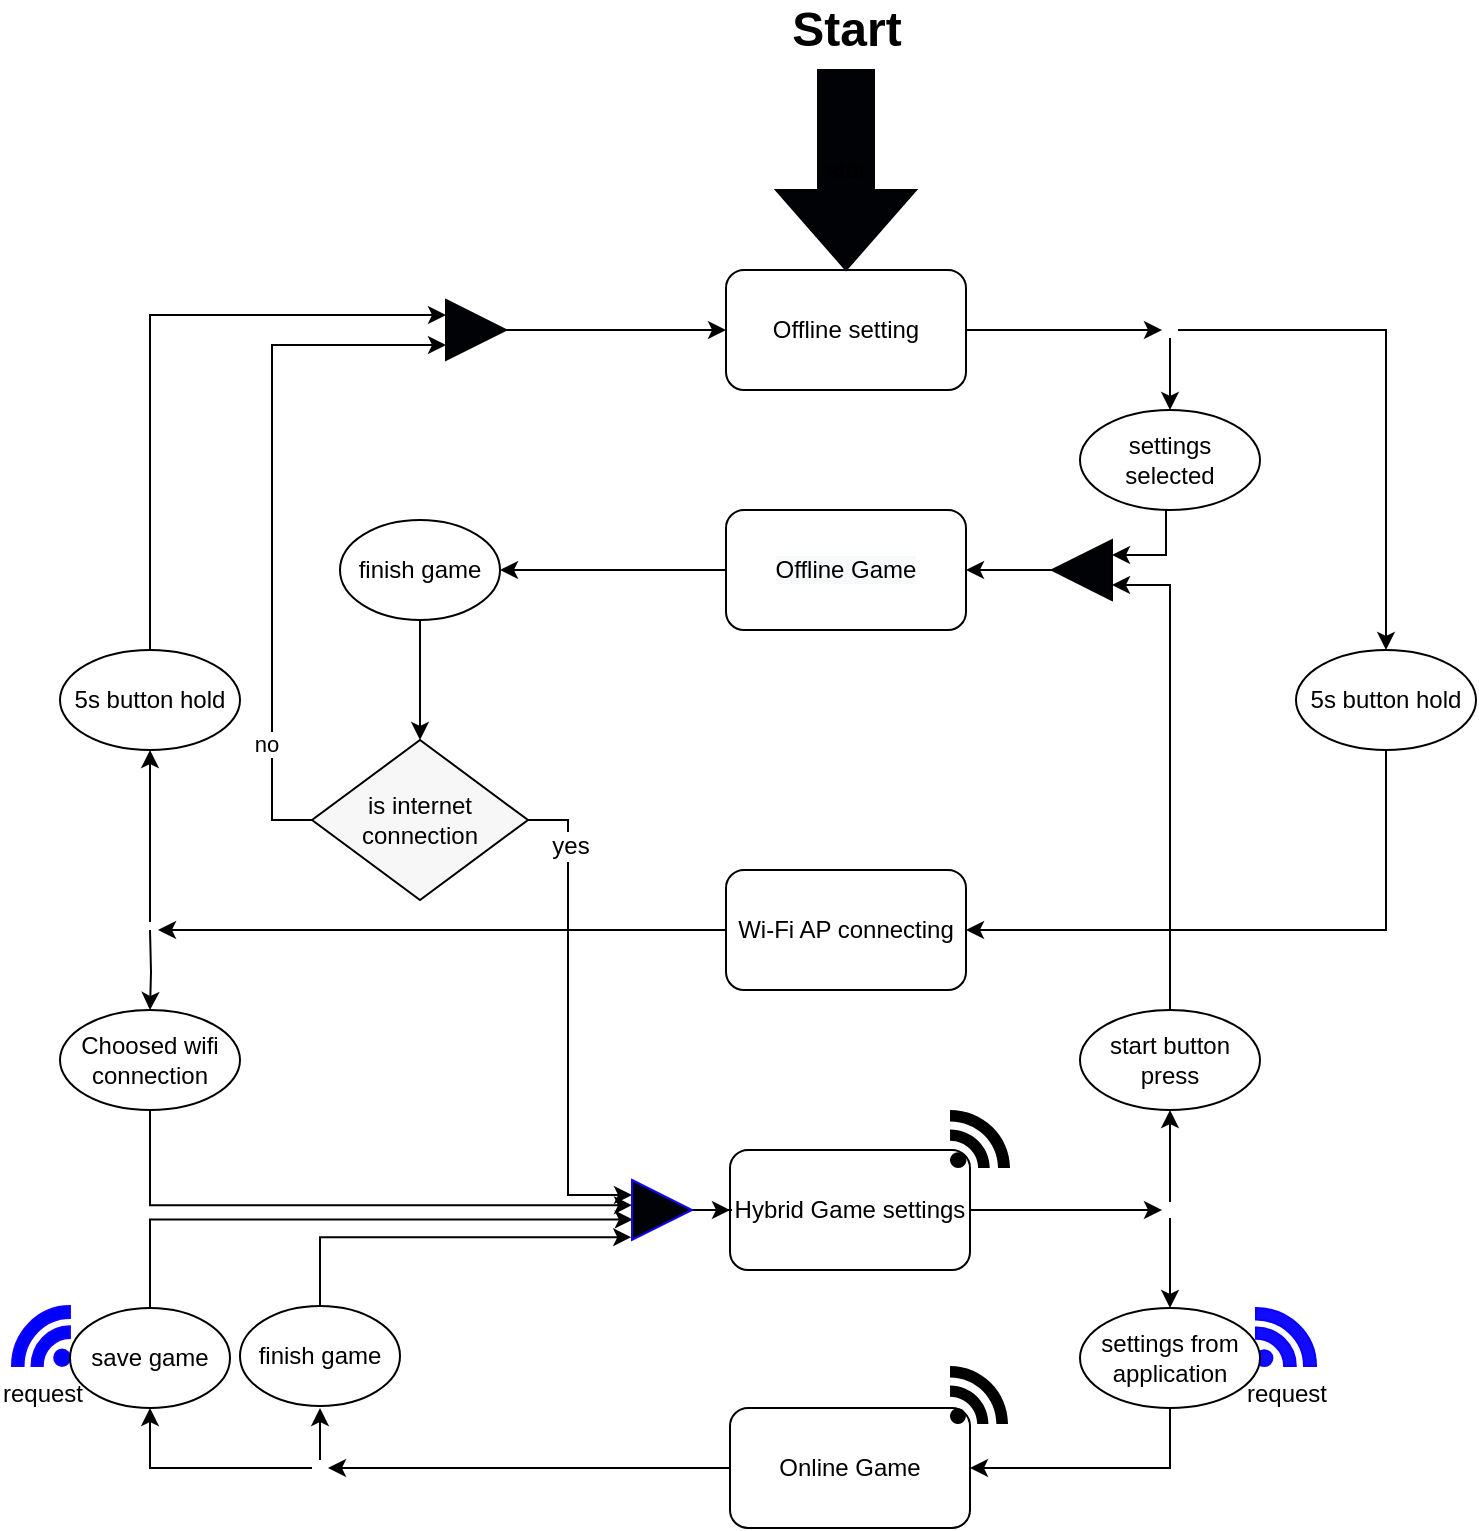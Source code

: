 <mxfile version="16.2.7" type="device"><diagram id="BYf9Y1sQDriV4u_snDeD" name="Page-1"><mxGraphModel dx="1102" dy="586" grid="1" gridSize="10" guides="1" tooltips="1" connect="1" arrows="1" fold="1" page="1" pageScale="1" pageWidth="850" pageHeight="1100" math="0" shadow="0"><root><mxCell id="0"/><mxCell id="1" parent="0"/><mxCell id="45RdNaAn-g7j3MA_Pv49-87" style="edgeStyle=orthogonalEdgeStyle;rounded=0;orthogonalLoop=1;jettySize=auto;html=1;exitX=1;exitY=0.5;exitDx=0;exitDy=0;entryX=0;entryY=0.5;entryDx=0;entryDy=0;strokeColor=#000000;fillColor=#050505;" parent="1" source="45RdNaAn-g7j3MA_Pv49-2" target="45RdNaAn-g7j3MA_Pv49-85" edge="1"><mxGeometry relative="1" as="geometry"/></mxCell><mxCell id="45RdNaAn-g7j3MA_Pv49-2" value="Offline setting" style="rounded=1;whiteSpace=wrap;html=1;" parent="1" vertex="1"><mxGeometry x="437" y="200" width="120" height="60" as="geometry"/></mxCell><mxCell id="_1vCdJGecR3jUofQFv4s-4" style="edgeStyle=orthogonalEdgeStyle;rounded=0;orthogonalLoop=1;jettySize=auto;html=1;exitX=0;exitY=0.5;exitDx=0;exitDy=0;entryX=1;entryY=0.5;entryDx=0;entryDy=0;" edge="1" parent="1" source="45RdNaAn-g7j3MA_Pv49-3" target="45RdNaAn-g7j3MA_Pv49-19"><mxGeometry relative="1" as="geometry"/></mxCell><mxCell id="45RdNaAn-g7j3MA_Pv49-3" value="&lt;span style=&quot;color: rgb(0, 0, 0); font-family: helvetica; font-size: 12px; font-style: normal; font-weight: 400; letter-spacing: normal; text-align: center; text-indent: 0px; text-transform: none; word-spacing: 0px; background-color: rgb(248, 249, 250); display: inline; float: none;&quot;&gt;Offline Game&lt;/span&gt;" style="rounded=1;whiteSpace=wrap;html=1;" parent="1" vertex="1"><mxGeometry x="437" y="320" width="120" height="60" as="geometry"/></mxCell><mxCell id="45RdNaAn-g7j3MA_Pv49-80" style="edgeStyle=orthogonalEdgeStyle;rounded=0;orthogonalLoop=1;jettySize=auto;html=1;exitX=0;exitY=0.5;exitDx=0;exitDy=0;strokeColor=#000000;fillColor=#050505;entryX=1;entryY=0.5;entryDx=0;entryDy=0;" parent="1" source="45RdNaAn-g7j3MA_Pv49-6" target="45RdNaAn-g7j3MA_Pv49-82" edge="1"><mxGeometry relative="1" as="geometry"><mxPoint x="205" y="530" as="targetPoint"/></mxGeometry></mxCell><mxCell id="45RdNaAn-g7j3MA_Pv49-6" value="Wi-Fi AP connecting" style="rounded=1;whiteSpace=wrap;html=1;" parent="1" vertex="1"><mxGeometry x="437" y="500" width="120" height="60" as="geometry"/></mxCell><mxCell id="45RdNaAn-g7j3MA_Pv49-103" style="edgeStyle=orthogonalEdgeStyle;rounded=0;orthogonalLoop=1;jettySize=auto;html=1;entryX=0;entryY=0.5;entryDx=0;entryDy=0;strokeColor=#000000;fillColor=#050505;" parent="1" source="45RdNaAn-g7j3MA_Pv49-7" target="45RdNaAn-g7j3MA_Pv49-102" edge="1"><mxGeometry relative="1" as="geometry"/></mxCell><mxCell id="45RdNaAn-g7j3MA_Pv49-7" value="Hybrid Game settings" style="rounded=1;whiteSpace=wrap;html=1;" parent="1" vertex="1"><mxGeometry x="439" y="640" width="120" height="60" as="geometry"/></mxCell><mxCell id="45RdNaAn-g7j3MA_Pv49-99" style="edgeStyle=orthogonalEdgeStyle;rounded=0;orthogonalLoop=1;jettySize=auto;html=1;exitX=0;exitY=0.5;exitDx=0;exitDy=0;strokeColor=#000000;fillColor=#050505;" parent="1" source="45RdNaAn-g7j3MA_Pv49-8" target="45RdNaAn-g7j3MA_Pv49-97" edge="1"><mxGeometry relative="1" as="geometry"/></mxCell><mxCell id="45RdNaAn-g7j3MA_Pv49-8" value="Online Game" style="rounded=1;whiteSpace=wrap;html=1;" parent="1" vertex="1"><mxGeometry x="439" y="769" width="120" height="60" as="geometry"/></mxCell><mxCell id="45RdNaAn-g7j3MA_Pv49-29" style="edgeStyle=orthogonalEdgeStyle;rounded=0;orthogonalLoop=1;jettySize=auto;html=1;exitX=0.5;exitY=1;exitDx=0;exitDy=0;entryX=1;entryY=0.5;entryDx=0;entryDy=0;" parent="1" source="45RdNaAn-g7j3MA_Pv49-12" target="45RdNaAn-g7j3MA_Pv49-6" edge="1"><mxGeometry relative="1" as="geometry"/></mxCell><mxCell id="45RdNaAn-g7j3MA_Pv49-12" value="5s button hold" style="ellipse;whiteSpace=wrap;html=1;" parent="1" vertex="1"><mxGeometry x="722" y="390" width="90" height="50" as="geometry"/></mxCell><mxCell id="_1vCdJGecR3jUofQFv4s-7" style="edgeStyle=orthogonalEdgeStyle;rounded=0;orthogonalLoop=1;jettySize=auto;html=1;exitX=0.5;exitY=1;exitDx=0;exitDy=0;entryX=0;entryY=0.75;entryDx=0;entryDy=0;" edge="1" parent="1" source="45RdNaAn-g7j3MA_Pv49-16" target="_1vCdJGecR3jUofQFv4s-6"><mxGeometry relative="1" as="geometry"><Array as="points"><mxPoint x="657" y="343"/></Array></mxGeometry></mxCell><mxCell id="45RdNaAn-g7j3MA_Pv49-16" value="settings selected" style="ellipse;whiteSpace=wrap;html=1;" parent="1" vertex="1"><mxGeometry x="614" y="270" width="90" height="50" as="geometry"/></mxCell><mxCell id="_1vCdJGecR3jUofQFv4s-5" style="edgeStyle=orthogonalEdgeStyle;rounded=0;orthogonalLoop=1;jettySize=auto;html=1;entryX=0.5;entryY=0;entryDx=0;entryDy=0;" edge="1" parent="1" source="45RdNaAn-g7j3MA_Pv49-19" target="45RdNaAn-g7j3MA_Pv49-112"><mxGeometry relative="1" as="geometry"/></mxCell><mxCell id="45RdNaAn-g7j3MA_Pv49-19" value="finish game" style="ellipse;whiteSpace=wrap;html=1;" parent="1" vertex="1"><mxGeometry x="244" y="325" width="80" height="50" as="geometry"/></mxCell><mxCell id="45RdNaAn-g7j3MA_Pv49-95" style="edgeStyle=orthogonalEdgeStyle;rounded=0;orthogonalLoop=1;jettySize=auto;html=1;entryX=0;entryY=0.42;entryDx=0;entryDy=0;strokeColor=#000000;fillColor=#050505;exitX=0.5;exitY=1;exitDx=0;exitDy=0;entryPerimeter=0;" parent="1" source="45RdNaAn-g7j3MA_Pv49-24" target="45RdNaAn-g7j3MA_Pv49-90" edge="1"><mxGeometry relative="1" as="geometry"/></mxCell><mxCell id="45RdNaAn-g7j3MA_Pv49-24" value="Choosed wifi connection" style="ellipse;whiteSpace=wrap;html=1;" parent="1" vertex="1"><mxGeometry x="104" y="570" width="90" height="50" as="geometry"/></mxCell><mxCell id="45RdNaAn-g7j3MA_Pv49-63" style="edgeStyle=orthogonalEdgeStyle;rounded=0;orthogonalLoop=1;jettySize=auto;html=1;exitX=0.5;exitY=0;exitDx=0;exitDy=0;entryX=0;entryY=0.25;entryDx=0;entryDy=0;strokeColor=#000000;fillColor=#050505;" parent="1" source="45RdNaAn-g7j3MA_Pv49-27" target="45RdNaAn-g7j3MA_Pv49-60" edge="1"><mxGeometry relative="1" as="geometry"/></mxCell><mxCell id="45RdNaAn-g7j3MA_Pv49-27" value="5s button hold" style="ellipse;whiteSpace=wrap;html=1;" parent="1" vertex="1"><mxGeometry x="104" y="390" width="90" height="50" as="geometry"/></mxCell><mxCell id="_1vCdJGecR3jUofQFv4s-9" style="edgeStyle=orthogonalEdgeStyle;rounded=0;orthogonalLoop=1;jettySize=auto;html=1;entryX=0;entryY=0.25;entryDx=0;entryDy=0;" edge="1" parent="1" source="45RdNaAn-g7j3MA_Pv49-35" target="_1vCdJGecR3jUofQFv4s-6"><mxGeometry relative="1" as="geometry"/></mxCell><mxCell id="45RdNaAn-g7j3MA_Pv49-35" value="start button press" style="ellipse;whiteSpace=wrap;html=1;" parent="1" vertex="1"><mxGeometry x="614" y="570" width="90" height="50" as="geometry"/></mxCell><mxCell id="45RdNaAn-g7j3MA_Pv49-39" value="" style="shape=mxgraph.signs.tech.rss;html=1;pointerEvents=1;fillColor=#000000;strokeColor=none;verticalLabelPosition=bottom;verticalAlign=top;align=center;sketch=0;" parent="1" vertex="1"><mxGeometry x="549" y="748" width="29" height="29" as="geometry"/></mxCell><mxCell id="45RdNaAn-g7j3MA_Pv49-40" value="" style="shape=mxgraph.signs.tech.rss;html=1;pointerEvents=1;fillColor=#000000;strokeColor=none;verticalLabelPosition=bottom;verticalAlign=top;align=center;sketch=0;" parent="1" vertex="1"><mxGeometry x="549" y="620" width="30" height="29" as="geometry"/></mxCell><mxCell id="45RdNaAn-g7j3MA_Pv49-42" value="request&lt;br&gt;" style="shape=mxgraph.signs.tech.rss;html=1;pointerEvents=1;fillColor=#120AFF;strokeColor=#0800FF;verticalLabelPosition=bottom;verticalAlign=top;align=center;sketch=0;" parent="1" vertex="1"><mxGeometry x="702" y="719" width="30" height="29" as="geometry"/></mxCell><mxCell id="45RdNaAn-g7j3MA_Pv49-43" value="request" style="shape=mxgraph.signs.tech.rss;html=1;pointerEvents=1;fillColor=#0000FF;strokeColor=#1100FF;verticalLabelPosition=bottom;verticalAlign=top;align=center;sketch=0;direction=north;" parent="1" vertex="1"><mxGeometry x="80" y="718" width="29" height="30" as="geometry"/></mxCell><mxCell id="45RdNaAn-g7j3MA_Pv49-48" style="edgeStyle=orthogonalEdgeStyle;rounded=0;orthogonalLoop=1;jettySize=auto;html=1;exitX=0.5;exitY=1;exitDx=0;exitDy=0;strokeColor=#000000;entryX=1;entryY=0.5;entryDx=0;entryDy=0;fillColor=#050505;" parent="1" source="45RdNaAn-g7j3MA_Pv49-46" target="45RdNaAn-g7j3MA_Pv49-8" edge="1"><mxGeometry relative="1" as="geometry"/></mxCell><mxCell id="45RdNaAn-g7j3MA_Pv49-46" value="settings from application" style="ellipse;whiteSpace=wrap;html=1;" parent="1" vertex="1"><mxGeometry x="614" y="719" width="90" height="50" as="geometry"/></mxCell><mxCell id="45RdNaAn-g7j3MA_Pv49-93" style="edgeStyle=orthogonalEdgeStyle;rounded=0;orthogonalLoop=1;jettySize=auto;html=1;exitX=0.5;exitY=0;exitDx=0;exitDy=0;entryX=-0.013;entryY=0.953;entryDx=0;entryDy=0;strokeColor=#000000;fillColor=#050505;entryPerimeter=0;" parent="1" source="45RdNaAn-g7j3MA_Pv49-49" target="45RdNaAn-g7j3MA_Pv49-90" edge="1"><mxGeometry relative="1" as="geometry"/></mxCell><mxCell id="45RdNaAn-g7j3MA_Pv49-49" value="finish game" style="ellipse;whiteSpace=wrap;html=1;" parent="1" vertex="1"><mxGeometry x="194" y="718" width="80" height="50" as="geometry"/></mxCell><mxCell id="45RdNaAn-g7j3MA_Pv49-94" style="edgeStyle=orthogonalEdgeStyle;rounded=0;orthogonalLoop=1;jettySize=auto;html=1;exitX=0.5;exitY=0;exitDx=0;exitDy=0;entryX=0.013;entryY=0.66;entryDx=0;entryDy=0;strokeColor=#000000;fillColor=#050505;entryPerimeter=0;" parent="1" source="45RdNaAn-g7j3MA_Pv49-53" target="45RdNaAn-g7j3MA_Pv49-90" edge="1"><mxGeometry relative="1" as="geometry"/></mxCell><mxCell id="45RdNaAn-g7j3MA_Pv49-53" value="save game" style="ellipse;whiteSpace=wrap;html=1;" parent="1" vertex="1"><mxGeometry x="109" y="719" width="80" height="50" as="geometry"/></mxCell><mxCell id="45RdNaAn-g7j3MA_Pv49-67" style="edgeStyle=orthogonalEdgeStyle;rounded=0;orthogonalLoop=1;jettySize=auto;html=1;exitX=1;exitY=0.5;exitDx=0;exitDy=0;strokeColor=#000000;fillColor=#050505;" parent="1" source="45RdNaAn-g7j3MA_Pv49-60" target="45RdNaAn-g7j3MA_Pv49-2" edge="1"><mxGeometry relative="1" as="geometry"/></mxCell><mxCell id="45RdNaAn-g7j3MA_Pv49-60" value="" style="triangle;whiteSpace=wrap;html=1;strokeColor=#000000;fillColor=#000205;" parent="1" vertex="1"><mxGeometry x="297" y="215" width="30" height="30" as="geometry"/></mxCell><mxCell id="45RdNaAn-g7j3MA_Pv49-73" style="edgeStyle=orthogonalEdgeStyle;rounded=0;orthogonalLoop=1;jettySize=auto;html=1;entryX=0.5;entryY=0;entryDx=0;entryDy=0;strokeColor=#000000;fillColor=#050505;" parent="1" target="45RdNaAn-g7j3MA_Pv49-24" edge="1"><mxGeometry relative="1" as="geometry"><mxPoint x="149" y="530" as="sourcePoint"/></mxGeometry></mxCell><mxCell id="45RdNaAn-g7j3MA_Pv49-84" style="edgeStyle=orthogonalEdgeStyle;rounded=0;orthogonalLoop=1;jettySize=auto;html=1;entryX=0.5;entryY=1;entryDx=0;entryDy=0;strokeColor=#000000;fillColor=#050505;" parent="1" source="45RdNaAn-g7j3MA_Pv49-82" target="45RdNaAn-g7j3MA_Pv49-27" edge="1"><mxGeometry relative="1" as="geometry"/></mxCell><mxCell id="45RdNaAn-g7j3MA_Pv49-82" value="" style="shape=image;html=1;verticalAlign=top;verticalLabelPosition=bottom;labelBackgroundColor=#ffffff;imageAspect=0;aspect=fixed;image=https://cdn4.iconfinder.com/data/icons/essential-app-2/16/record-round-circle-dot-128.png;strokeColor=#1100FF;fillColor=#000205;" parent="1" vertex="1"><mxGeometry x="145" y="526" width="8" height="8" as="geometry"/></mxCell><mxCell id="45RdNaAn-g7j3MA_Pv49-88" style="edgeStyle=orthogonalEdgeStyle;rounded=0;orthogonalLoop=1;jettySize=auto;html=1;exitX=0.5;exitY=1;exitDx=0;exitDy=0;strokeColor=#000000;fillColor=#050505;" parent="1" source="45RdNaAn-g7j3MA_Pv49-85" target="45RdNaAn-g7j3MA_Pv49-16" edge="1"><mxGeometry relative="1" as="geometry"/></mxCell><mxCell id="45RdNaAn-g7j3MA_Pv49-89" style="edgeStyle=orthogonalEdgeStyle;rounded=0;orthogonalLoop=1;jettySize=auto;html=1;exitX=1;exitY=0.5;exitDx=0;exitDy=0;strokeColor=#000000;fillColor=#050505;" parent="1" source="45RdNaAn-g7j3MA_Pv49-85" target="45RdNaAn-g7j3MA_Pv49-12" edge="1"><mxGeometry relative="1" as="geometry"/></mxCell><mxCell id="45RdNaAn-g7j3MA_Pv49-85" value="" style="shape=image;html=1;verticalAlign=top;verticalLabelPosition=bottom;labelBackgroundColor=#ffffff;imageAspect=0;aspect=fixed;image=https://cdn4.iconfinder.com/data/icons/essential-app-2/16/record-round-circle-dot-128.png;strokeColor=#1100FF;fillColor=#000205;" parent="1" vertex="1"><mxGeometry x="655" y="226" width="8" height="8" as="geometry"/></mxCell><mxCell id="45RdNaAn-g7j3MA_Pv49-96" style="edgeStyle=orthogonalEdgeStyle;rounded=0;orthogonalLoop=1;jettySize=auto;html=1;exitX=1;exitY=0.5;exitDx=0;exitDy=0;strokeColor=#000000;fillColor=#050505;" parent="1" source="45RdNaAn-g7j3MA_Pv49-90" target="45RdNaAn-g7j3MA_Pv49-7" edge="1"><mxGeometry relative="1" as="geometry"/></mxCell><mxCell id="45RdNaAn-g7j3MA_Pv49-90" value="" style="triangle;whiteSpace=wrap;html=1;strokeColor=#1100FF;fillColor=#000205;" parent="1" vertex="1"><mxGeometry x="390" y="655" width="30" height="30" as="geometry"/></mxCell><mxCell id="45RdNaAn-g7j3MA_Pv49-100" style="edgeStyle=orthogonalEdgeStyle;rounded=0;orthogonalLoop=1;jettySize=auto;html=1;entryX=0.5;entryY=1;entryDx=0;entryDy=0;strokeColor=#000000;fillColor=#050505;" parent="1" source="45RdNaAn-g7j3MA_Pv49-97" edge="1"><mxGeometry relative="1" as="geometry"><mxPoint x="234" y="769" as="targetPoint"/></mxGeometry></mxCell><mxCell id="45RdNaAn-g7j3MA_Pv49-101" style="edgeStyle=orthogonalEdgeStyle;rounded=0;orthogonalLoop=1;jettySize=auto;html=1;entryX=0.5;entryY=1;entryDx=0;entryDy=0;strokeColor=#000000;fillColor=#050505;" parent="1" source="45RdNaAn-g7j3MA_Pv49-97" target="45RdNaAn-g7j3MA_Pv49-53" edge="1"><mxGeometry relative="1" as="geometry"/></mxCell><mxCell id="45RdNaAn-g7j3MA_Pv49-97" value="" style="shape=image;html=1;verticalAlign=top;verticalLabelPosition=bottom;labelBackgroundColor=#ffffff;imageAspect=0;aspect=fixed;image=https://cdn4.iconfinder.com/data/icons/essential-app-2/16/record-round-circle-dot-128.png;strokeColor=#1100FF;fillColor=#000205;" parent="1" vertex="1"><mxGeometry x="230" y="795" width="8" height="8" as="geometry"/></mxCell><mxCell id="45RdNaAn-g7j3MA_Pv49-104" style="edgeStyle=orthogonalEdgeStyle;rounded=0;orthogonalLoop=1;jettySize=auto;html=1;strokeColor=#000000;fillColor=#050505;" parent="1" source="45RdNaAn-g7j3MA_Pv49-102" target="45RdNaAn-g7j3MA_Pv49-46" edge="1"><mxGeometry relative="1" as="geometry"/></mxCell><mxCell id="45RdNaAn-g7j3MA_Pv49-106" style="edgeStyle=orthogonalEdgeStyle;rounded=0;orthogonalLoop=1;jettySize=auto;html=1;strokeColor=#000000;fillColor=#050505;" parent="1" source="45RdNaAn-g7j3MA_Pv49-102" target="45RdNaAn-g7j3MA_Pv49-35" edge="1"><mxGeometry relative="1" as="geometry"/></mxCell><mxCell id="45RdNaAn-g7j3MA_Pv49-102" value="" style="shape=image;html=1;verticalAlign=top;verticalLabelPosition=bottom;labelBackgroundColor=#ffffff;imageAspect=0;aspect=fixed;image=https://cdn4.iconfinder.com/data/icons/essential-app-2/16/record-round-circle-dot-128.png;strokeColor=#1100FF;fillColor=#000205;" parent="1" vertex="1"><mxGeometry x="655" y="666" width="8" height="8" as="geometry"/></mxCell><mxCell id="45RdNaAn-g7j3MA_Pv49-109" value="star" style="html=1;shadow=0;dashed=0;align=center;verticalAlign=middle;shape=mxgraph.arrows2.arrow;dy=0.6;dx=40;direction=south;notch=0;strokeColor=#000000;fillColor=#000205;" parent="1" vertex="1"><mxGeometry x="462" y="100" width="70" height="100" as="geometry"/></mxCell><mxCell id="45RdNaAn-g7j3MA_Pv49-110" value="&lt;b&gt;&lt;font style=&quot;font-size: 24px&quot;&gt;Start&lt;/font&gt;&lt;/b&gt;" style="text;html=1;align=center;verticalAlign=middle;resizable=0;points=[];autosize=1;strokeColor=none;fillColor=none;" parent="1" vertex="1"><mxGeometry x="462" y="70" width="70" height="20" as="geometry"/></mxCell><mxCell id="45RdNaAn-g7j3MA_Pv49-113" style="edgeStyle=orthogonalEdgeStyle;rounded=0;orthogonalLoop=1;jettySize=auto;html=1;exitX=0;exitY=0.5;exitDx=0;exitDy=0;entryX=0;entryY=0.75;entryDx=0;entryDy=0;fontSize=12;strokeColor=#000000;fillColor=#050505;" parent="1" source="45RdNaAn-g7j3MA_Pv49-112" target="45RdNaAn-g7j3MA_Pv49-60" edge="1"><mxGeometry relative="1" as="geometry"><mxPoint x="216" y="470" as="sourcePoint"/><mxPoint x="194" y="350" as="targetPoint"/><Array as="points"><mxPoint x="210" y="475"/><mxPoint x="210" y="238"/></Array></mxGeometry></mxCell><mxCell id="_1vCdJGecR3jUofQFv4s-11" value="no" style="edgeLabel;html=1;align=center;verticalAlign=middle;resizable=0;points=[];" vertex="1" connectable="0" parent="45RdNaAn-g7j3MA_Pv49-113"><mxGeometry x="-0.663" y="3" relative="1" as="geometry"><mxPoint as="offset"/></mxGeometry></mxCell><mxCell id="45RdNaAn-g7j3MA_Pv49-115" style="edgeStyle=orthogonalEdgeStyle;rounded=0;orthogonalLoop=1;jettySize=auto;html=1;entryX=0;entryY=0.25;entryDx=0;entryDy=0;fontSize=12;strokeColor=#000000;fillColor=#050505;" parent="1" source="45RdNaAn-g7j3MA_Pv49-112" target="45RdNaAn-g7j3MA_Pv49-90" edge="1"><mxGeometry relative="1" as="geometry"><Array as="points"><mxPoint x="358" y="475"/><mxPoint x="358" y="663"/></Array></mxGeometry></mxCell><mxCell id="45RdNaAn-g7j3MA_Pv49-116" value="yes" style="edgeLabel;html=1;align=center;verticalAlign=middle;resizable=0;points=[];fontSize=12;" parent="45RdNaAn-g7j3MA_Pv49-115" vertex="1" connectable="0"><mxGeometry x="-0.729" y="1" relative="1" as="geometry"><mxPoint as="offset"/></mxGeometry></mxCell><mxCell id="45RdNaAn-g7j3MA_Pv49-112" value="is internet connection" style="rhombus;whiteSpace=wrap;html=1;fontSize=12;strokeColor=#000000;fillColor=#F7F7F7;" parent="1" vertex="1"><mxGeometry x="230" y="435" width="108" height="80" as="geometry"/></mxCell><mxCell id="_1vCdJGecR3jUofQFv4s-8" style="edgeStyle=orthogonalEdgeStyle;rounded=0;orthogonalLoop=1;jettySize=auto;html=1;exitX=1;exitY=0.5;exitDx=0;exitDy=0;" edge="1" parent="1" source="_1vCdJGecR3jUofQFv4s-6" target="45RdNaAn-g7j3MA_Pv49-3"><mxGeometry relative="1" as="geometry"/></mxCell><mxCell id="_1vCdJGecR3jUofQFv4s-6" value="" style="triangle;whiteSpace=wrap;html=1;strokeColor=#000000;fillColor=#000205;direction=west;" vertex="1" parent="1"><mxGeometry x="600" y="335" width="30" height="30" as="geometry"/></mxCell></root></mxGraphModel></diagram></mxfile>